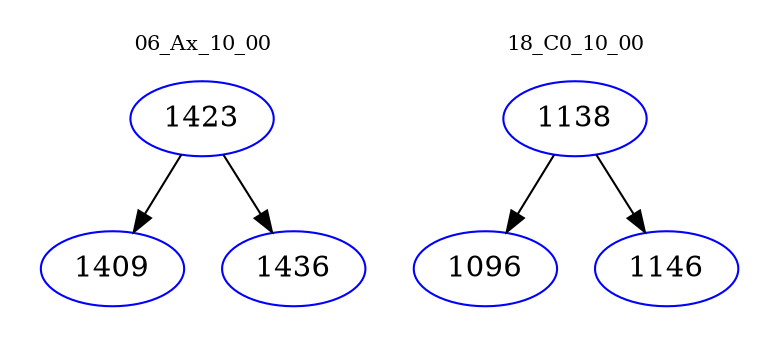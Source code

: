 digraph{
subgraph cluster_0 {
color = white
label = "06_Ax_10_00";
fontsize=10;
T0_1423 [label="1423", color="blue"]
T0_1423 -> T0_1409 [color="black"]
T0_1409 [label="1409", color="blue"]
T0_1423 -> T0_1436 [color="black"]
T0_1436 [label="1436", color="blue"]
}
subgraph cluster_1 {
color = white
label = "18_C0_10_00";
fontsize=10;
T1_1138 [label="1138", color="blue"]
T1_1138 -> T1_1096 [color="black"]
T1_1096 [label="1096", color="blue"]
T1_1138 -> T1_1146 [color="black"]
T1_1146 [label="1146", color="blue"]
}
}

